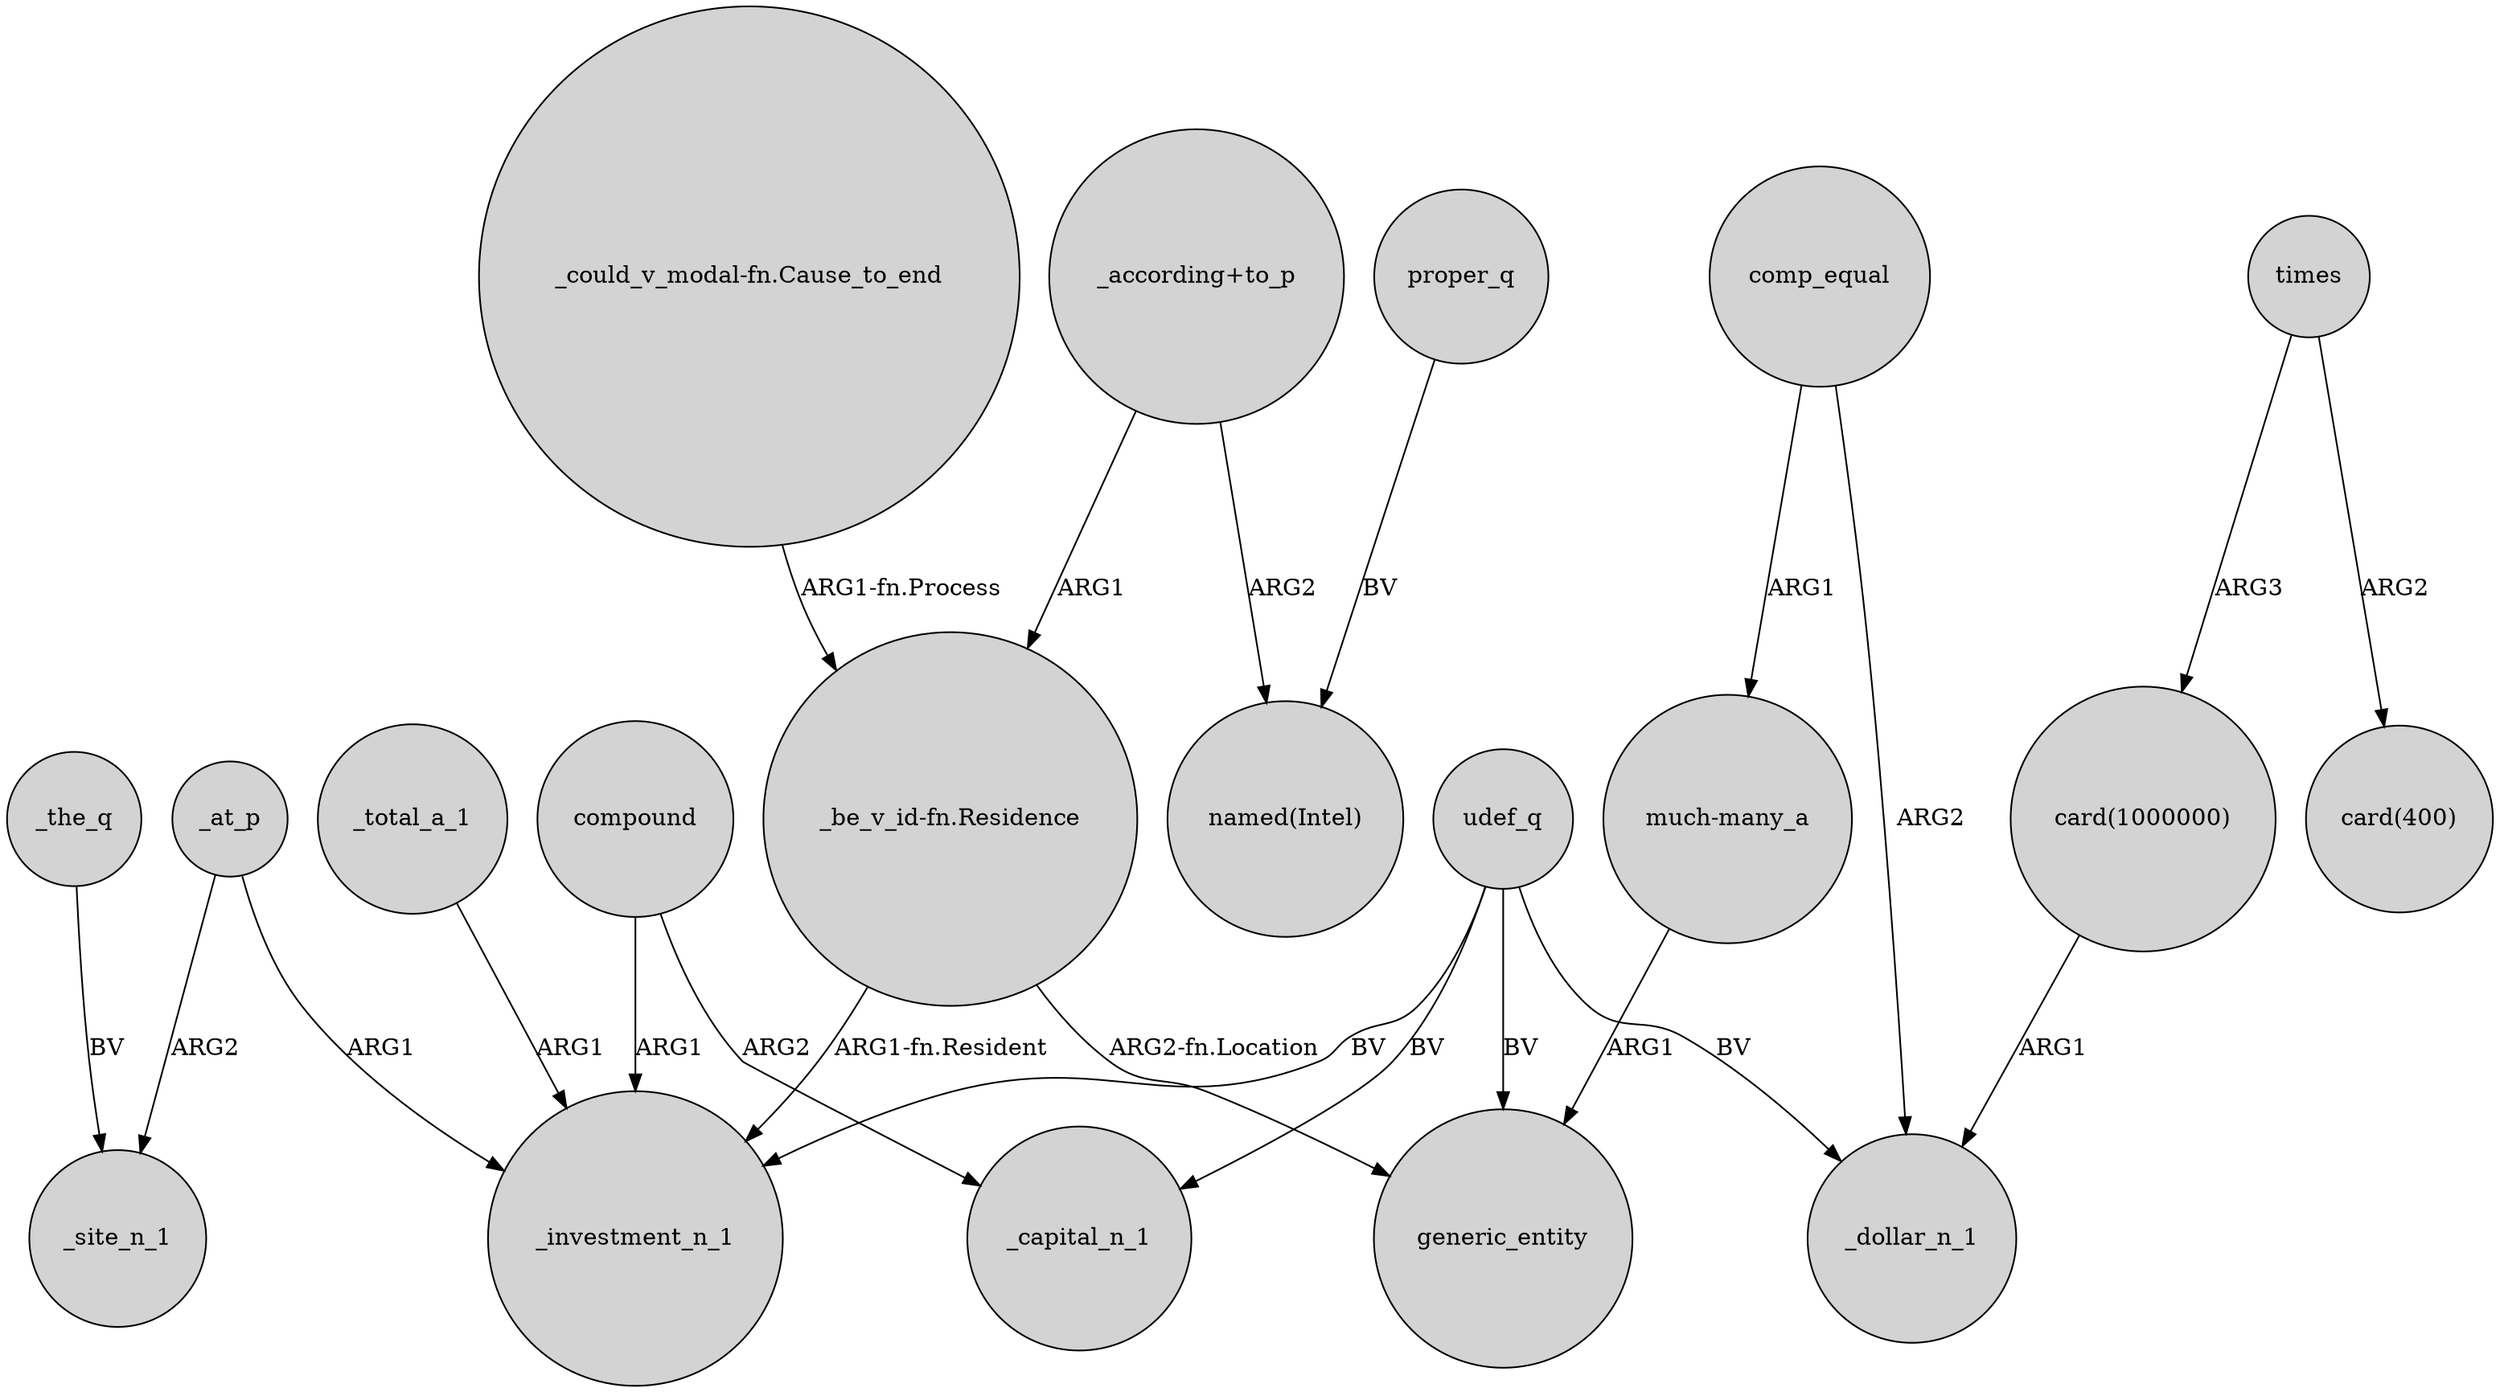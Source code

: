 digraph {
	node [shape=circle style=filled]
	_the_q -> _site_n_1 [label=BV]
	_at_p -> _investment_n_1 [label=ARG1]
	times -> "card(400)" [label=ARG2]
	compound -> _investment_n_1 [label=ARG1]
	"_according+to_p" -> "named(Intel)" [label=ARG2]
	times -> "card(1000000)" [label=ARG3]
	udef_q -> generic_entity [label=BV]
	"_according+to_p" -> "_be_v_id-fn.Residence" [label=ARG1]
	proper_q -> "named(Intel)" [label=BV]
	comp_equal -> "much-many_a" [label=ARG1]
	comp_equal -> _dollar_n_1 [label=ARG2]
	"much-many_a" -> generic_entity [label=ARG1]
	udef_q -> _capital_n_1 [label=BV]
	udef_q -> _dollar_n_1 [label=BV]
	"card(1000000)" -> _dollar_n_1 [label=ARG1]
	_at_p -> _site_n_1 [label=ARG2]
	udef_q -> _investment_n_1 [label=BV]
	compound -> _capital_n_1 [label=ARG2]
	"_could_v_modal-fn.Cause_to_end" -> "_be_v_id-fn.Residence" [label="ARG1-fn.Process"]
	_total_a_1 -> _investment_n_1 [label=ARG1]
	"_be_v_id-fn.Residence" -> _investment_n_1 [label="ARG1-fn.Resident"]
	"_be_v_id-fn.Residence" -> generic_entity [label="ARG2-fn.Location"]
}
